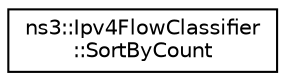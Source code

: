 digraph "Graphical Class Hierarchy"
{
 // LATEX_PDF_SIZE
  edge [fontname="Helvetica",fontsize="10",labelfontname="Helvetica",labelfontsize="10"];
  node [fontname="Helvetica",fontsize="10",shape=record];
  rankdir="LR";
  Node0 [label="ns3::Ipv4FlowClassifier\l::SortByCount",height=0.2,width=0.4,color="black", fillcolor="white", style="filled",URL="$classns3_1_1_ipv4_flow_classifier_1_1_sort_by_count.html",tooltip="Comparator used to sort the vector of DSCP values."];
}
